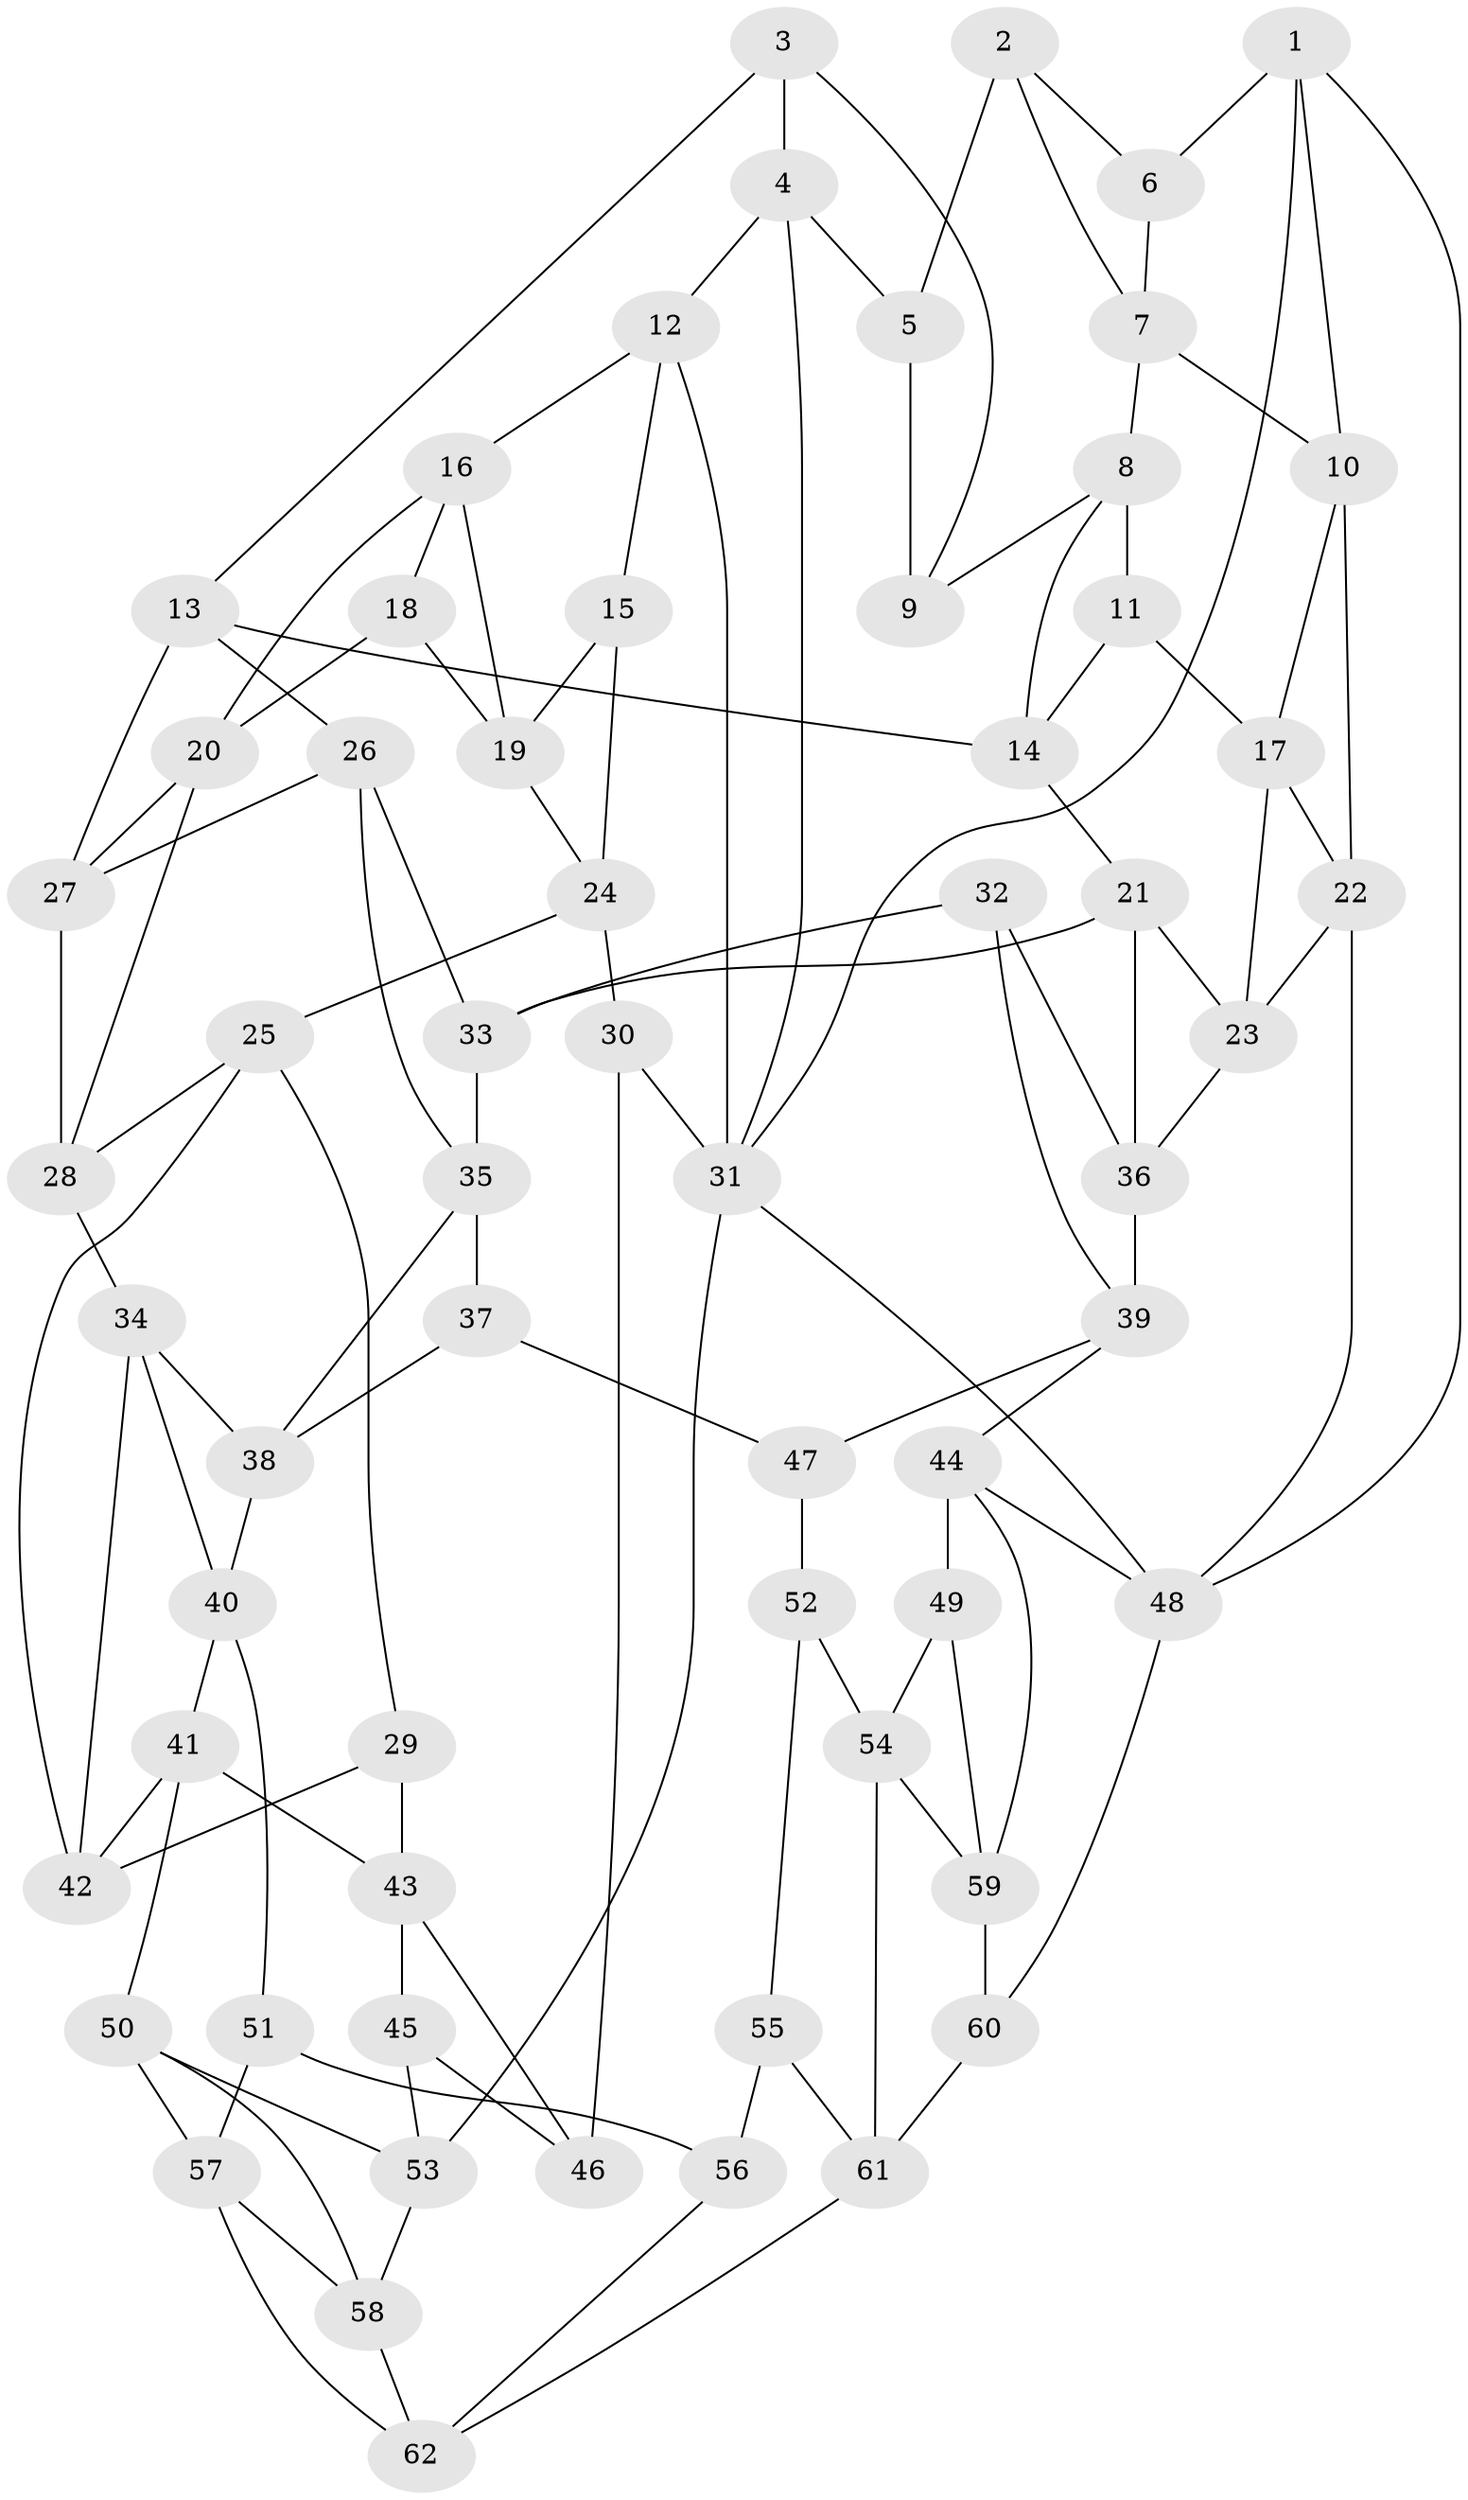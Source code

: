 // original degree distribution, {3: 0.016129032258064516, 6: 0.23387096774193547, 4: 0.25, 5: 0.5}
// Generated by graph-tools (version 1.1) at 2025/03/03/09/25 03:03:25]
// undirected, 62 vertices, 115 edges
graph export_dot {
graph [start="1"]
  node [color=gray90,style=filled];
  1;
  2;
  3;
  4;
  5;
  6;
  7;
  8;
  9;
  10;
  11;
  12;
  13;
  14;
  15;
  16;
  17;
  18;
  19;
  20;
  21;
  22;
  23;
  24;
  25;
  26;
  27;
  28;
  29;
  30;
  31;
  32;
  33;
  34;
  35;
  36;
  37;
  38;
  39;
  40;
  41;
  42;
  43;
  44;
  45;
  46;
  47;
  48;
  49;
  50;
  51;
  52;
  53;
  54;
  55;
  56;
  57;
  58;
  59;
  60;
  61;
  62;
  1 -- 6 [weight=1.0];
  1 -- 10 [weight=1.0];
  1 -- 31 [weight=1.0];
  1 -- 48 [weight=1.0];
  2 -- 5 [weight=2.0];
  2 -- 6 [weight=1.0];
  2 -- 7 [weight=1.0];
  3 -- 4 [weight=1.0];
  3 -- 9 [weight=1.0];
  3 -- 13 [weight=1.0];
  4 -- 5 [weight=1.0];
  4 -- 12 [weight=1.0];
  4 -- 31 [weight=1.0];
  5 -- 9 [weight=2.0];
  6 -- 7 [weight=1.0];
  7 -- 8 [weight=1.0];
  7 -- 10 [weight=1.0];
  8 -- 9 [weight=1.0];
  8 -- 11 [weight=1.0];
  8 -- 14 [weight=1.0];
  10 -- 17 [weight=1.0];
  10 -- 22 [weight=1.0];
  11 -- 14 [weight=1.0];
  11 -- 17 [weight=1.0];
  12 -- 15 [weight=1.0];
  12 -- 16 [weight=1.0];
  12 -- 31 [weight=1.0];
  13 -- 14 [weight=1.0];
  13 -- 26 [weight=1.0];
  13 -- 27 [weight=1.0];
  14 -- 21 [weight=1.0];
  15 -- 19 [weight=1.0];
  15 -- 24 [weight=1.0];
  16 -- 18 [weight=1.0];
  16 -- 19 [weight=1.0];
  16 -- 20 [weight=1.0];
  17 -- 22 [weight=1.0];
  17 -- 23 [weight=1.0];
  18 -- 19 [weight=1.0];
  18 -- 20 [weight=1.0];
  19 -- 24 [weight=1.0];
  20 -- 27 [weight=1.0];
  20 -- 28 [weight=1.0];
  21 -- 23 [weight=1.0];
  21 -- 33 [weight=1.0];
  21 -- 36 [weight=1.0];
  22 -- 23 [weight=1.0];
  22 -- 48 [weight=1.0];
  23 -- 36 [weight=1.0];
  24 -- 25 [weight=1.0];
  24 -- 30 [weight=1.0];
  25 -- 28 [weight=1.0];
  25 -- 29 [weight=1.0];
  25 -- 42 [weight=1.0];
  26 -- 27 [weight=1.0];
  26 -- 33 [weight=1.0];
  26 -- 35 [weight=1.0];
  27 -- 28 [weight=1.0];
  28 -- 34 [weight=1.0];
  29 -- 42 [weight=1.0];
  29 -- 43 [weight=1.0];
  30 -- 31 [weight=1.0];
  30 -- 46 [weight=2.0];
  31 -- 48 [weight=1.0];
  31 -- 53 [weight=1.0];
  32 -- 33 [weight=1.0];
  32 -- 36 [weight=1.0];
  32 -- 39 [weight=1.0];
  33 -- 35 [weight=1.0];
  34 -- 38 [weight=1.0];
  34 -- 40 [weight=1.0];
  34 -- 42 [weight=1.0];
  35 -- 37 [weight=1.0];
  35 -- 38 [weight=1.0];
  36 -- 39 [weight=1.0];
  37 -- 38 [weight=1.0];
  37 -- 47 [weight=1.0];
  38 -- 40 [weight=1.0];
  39 -- 44 [weight=1.0];
  39 -- 47 [weight=1.0];
  40 -- 41 [weight=1.0];
  40 -- 51 [weight=1.0];
  41 -- 42 [weight=1.0];
  41 -- 43 [weight=1.0];
  41 -- 50 [weight=1.0];
  43 -- 45 [weight=1.0];
  43 -- 46 [weight=1.0];
  44 -- 48 [weight=1.0];
  44 -- 49 [weight=1.0];
  44 -- 59 [weight=1.0];
  45 -- 46 [weight=1.0];
  45 -- 53 [weight=1.0];
  47 -- 52 [weight=2.0];
  48 -- 60 [weight=1.0];
  49 -- 54 [weight=1.0];
  49 -- 59 [weight=1.0];
  50 -- 53 [weight=1.0];
  50 -- 57 [weight=1.0];
  50 -- 58 [weight=1.0];
  51 -- 56 [weight=1.0];
  51 -- 57 [weight=1.0];
  52 -- 54 [weight=1.0];
  52 -- 55 [weight=1.0];
  53 -- 58 [weight=1.0];
  54 -- 59 [weight=1.0];
  54 -- 61 [weight=1.0];
  55 -- 56 [weight=2.0];
  55 -- 61 [weight=1.0];
  56 -- 62 [weight=1.0];
  57 -- 58 [weight=1.0];
  57 -- 62 [weight=1.0];
  58 -- 62 [weight=1.0];
  59 -- 60 [weight=1.0];
  60 -- 61 [weight=1.0];
  61 -- 62 [weight=1.0];
}
